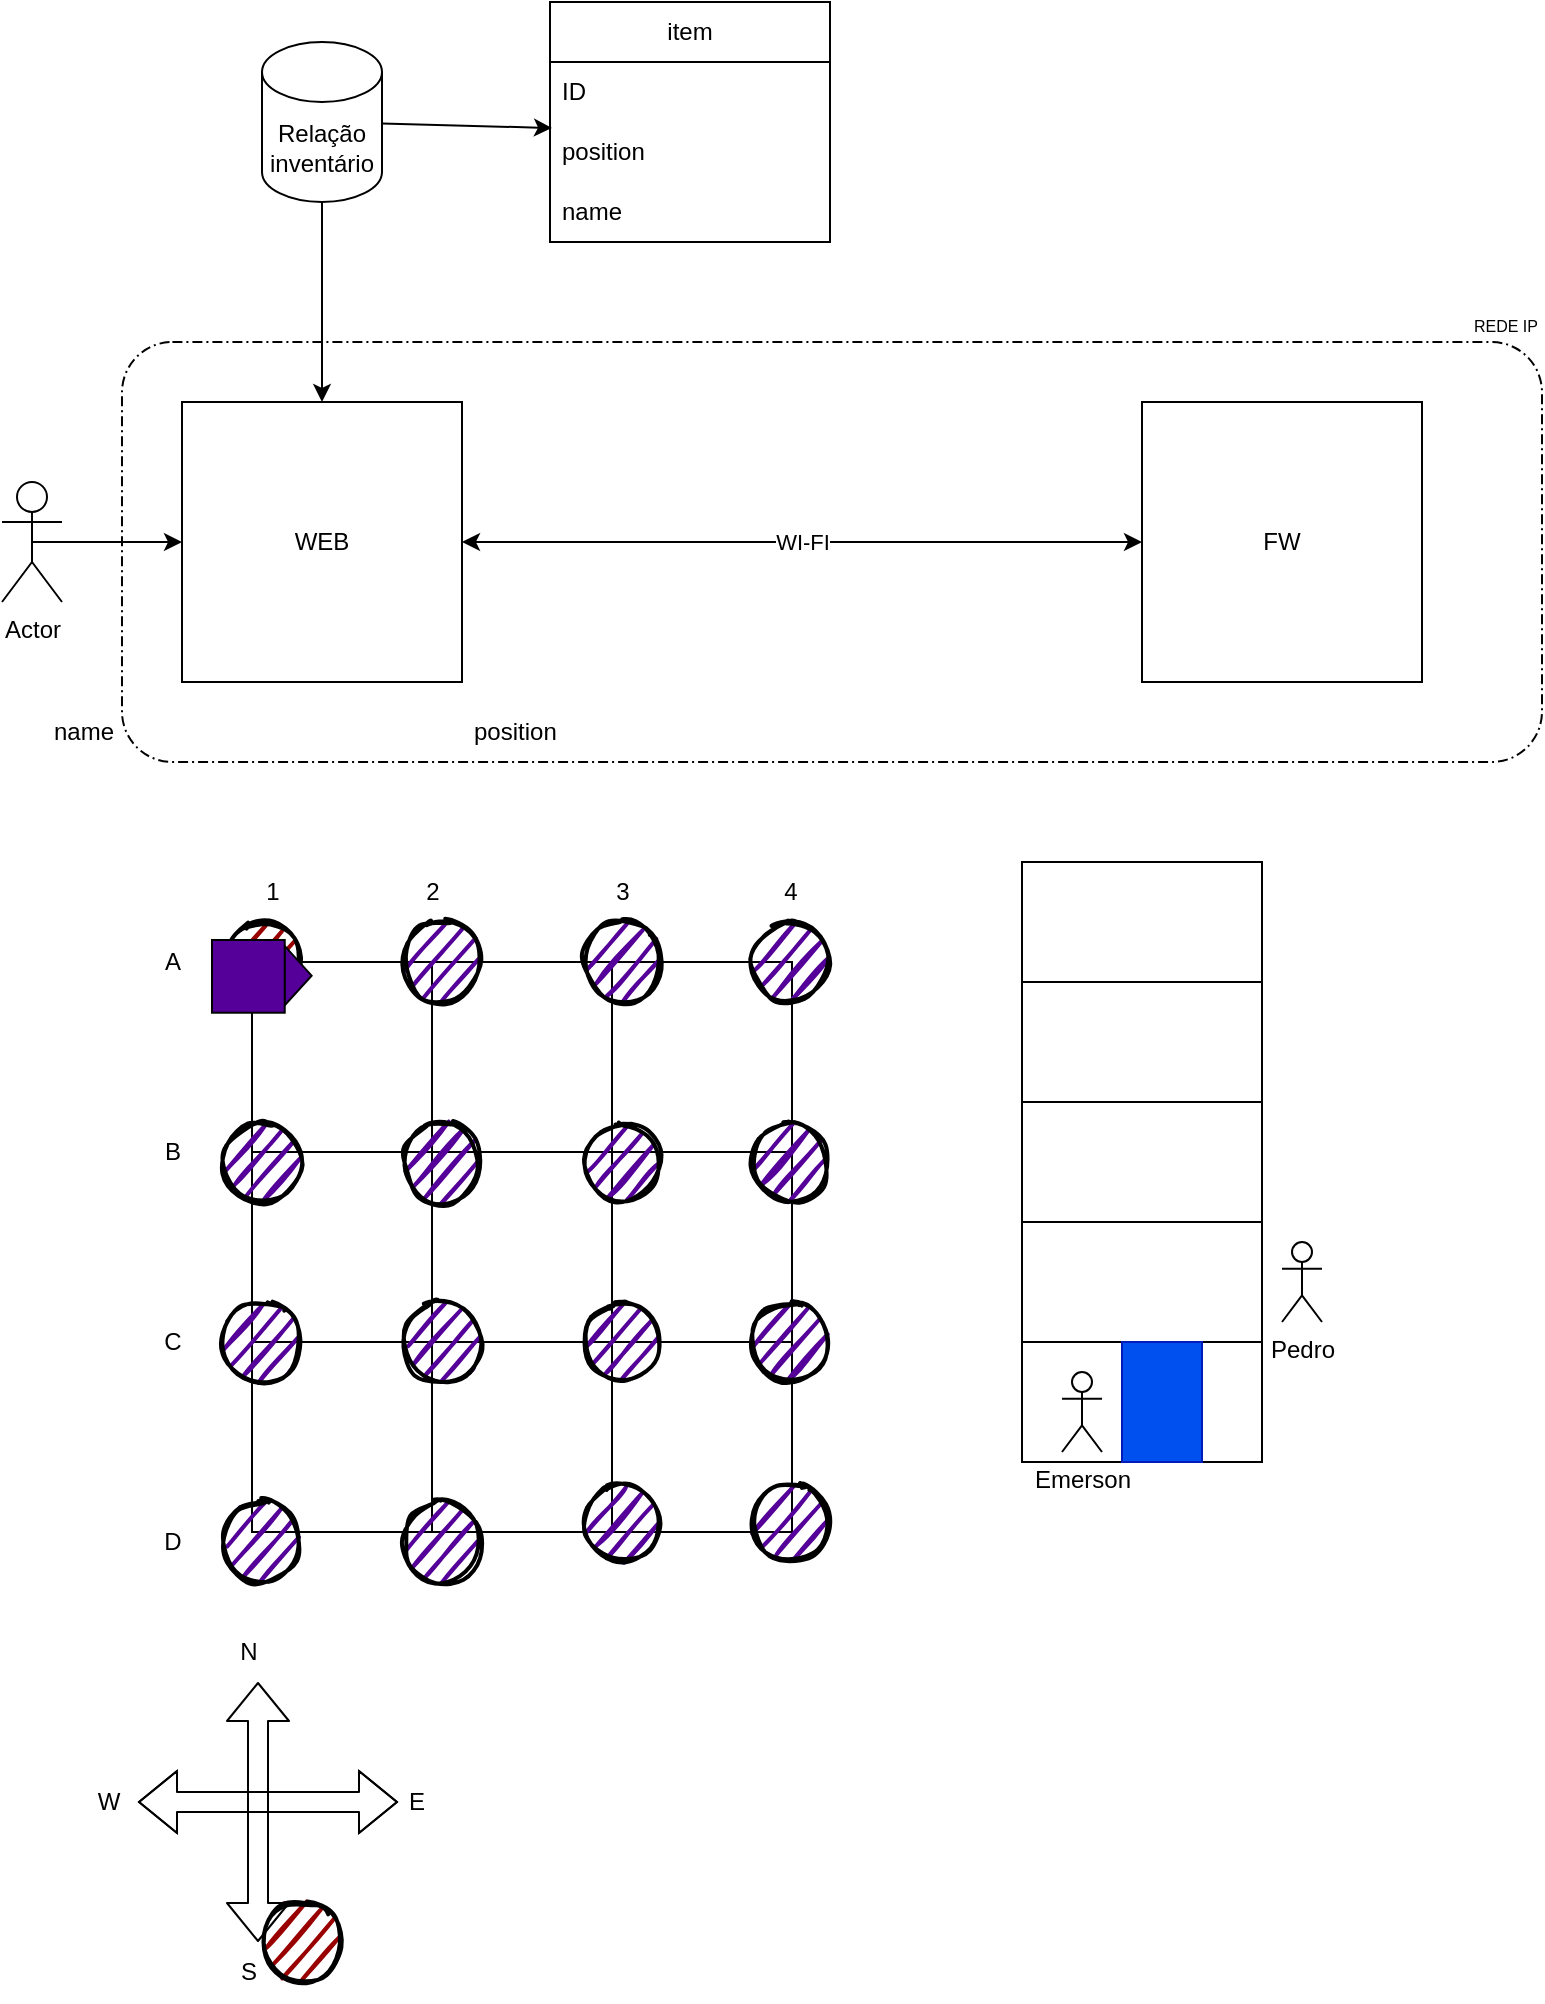 <mxfile>
    <diagram id="kwIvChM8knejTqDwHdpQ" name="Page-1">
        <mxGraphModel dx="1547" dy="1771" grid="1" gridSize="10" guides="1" tooltips="1" connect="1" arrows="1" fold="1" page="1" pageScale="1" pageWidth="827" pageHeight="1169" math="0" shadow="0">
            <root>
                <mxCell id="0"/>
                <mxCell id="1" parent="0"/>
                <mxCell id="16" value="REDE IP" style="points=[[0.25,0,0],[0.5,0,0],[0.75,0,0],[1,0.25,0],[1,0.5,0],[1,0.75,0],[0.75,1,0],[0.5,1,0],[0.25,1,0],[0,0.75,0],[0,0.5,0],[0,0.25,0]];rounded=1;dashed=1;dashPattern=5 2 1 2;labelPosition=center;verticalLabelPosition=top;align=right;verticalAlign=bottom;fontSize=8;html=1;whiteSpace=wrap;arcSize=12;" vertex="1" parent="1">
                    <mxGeometry x="80" y="200" width="710" height="210" as="geometry"/>
                </mxCell>
                <mxCell id="13" value="WI-FI" style="edgeStyle=none;html=1;exitX=1;exitY=0.5;exitDx=0;exitDy=0;startArrow=classic;startFill=1;" edge="1" parent="1" source="2" target="3">
                    <mxGeometry relative="1" as="geometry"/>
                </mxCell>
                <mxCell id="2" value="WEB" style="whiteSpace=wrap;html=1;aspect=fixed;" vertex="1" parent="1">
                    <mxGeometry x="110" y="230" width="140" height="140" as="geometry"/>
                </mxCell>
                <mxCell id="3" value="FW" style="whiteSpace=wrap;html=1;aspect=fixed;" vertex="1" parent="1">
                    <mxGeometry x="590" y="230" width="140" height="140" as="geometry"/>
                </mxCell>
                <mxCell id="5" value="" style="edgeStyle=none;html=1;" edge="1" parent="1" source="4" target="2">
                    <mxGeometry relative="1" as="geometry"/>
                </mxCell>
                <mxCell id="10" value="" style="edgeStyle=none;html=1;entryX=0.007;entryY=0.1;entryDx=0;entryDy=0;entryPerimeter=0;" edge="1" parent="1" source="4" target="8">
                    <mxGeometry relative="1" as="geometry"/>
                </mxCell>
                <mxCell id="4" value="Relação inventário" style="shape=cylinder3;whiteSpace=wrap;html=1;boundedLbl=1;backgroundOutline=1;size=15;" vertex="1" parent="1">
                    <mxGeometry x="150" y="50" width="60" height="80" as="geometry"/>
                </mxCell>
                <mxCell id="6" value="item" style="swimlane;fontStyle=0;childLayout=stackLayout;horizontal=1;startSize=30;horizontalStack=0;resizeParent=1;resizeParentMax=0;resizeLast=0;collapsible=1;marginBottom=0;whiteSpace=wrap;html=1;" vertex="1" parent="1">
                    <mxGeometry x="294" y="30" width="140" height="120" as="geometry"/>
                </mxCell>
                <mxCell id="7" value="ID" style="text;strokeColor=none;fillColor=none;align=left;verticalAlign=middle;spacingLeft=4;spacingRight=4;overflow=hidden;points=[[0,0.5],[1,0.5]];portConstraint=eastwest;rotatable=0;whiteSpace=wrap;html=1;" vertex="1" parent="6">
                    <mxGeometry y="30" width="140" height="30" as="geometry"/>
                </mxCell>
                <mxCell id="8" value="position" style="text;strokeColor=none;fillColor=none;align=left;verticalAlign=middle;spacingLeft=4;spacingRight=4;overflow=hidden;points=[[0,0.5],[1,0.5]];portConstraint=eastwest;rotatable=0;whiteSpace=wrap;html=1;" vertex="1" parent="6">
                    <mxGeometry y="60" width="140" height="30" as="geometry"/>
                </mxCell>
                <mxCell id="9" value="name" style="text;strokeColor=none;fillColor=none;align=left;verticalAlign=middle;spacingLeft=4;spacingRight=4;overflow=hidden;points=[[0,0.5],[1,0.5]];portConstraint=eastwest;rotatable=0;whiteSpace=wrap;html=1;" vertex="1" parent="6">
                    <mxGeometry y="90" width="140" height="30" as="geometry"/>
                </mxCell>
                <mxCell id="12" style="edgeStyle=none;html=1;exitX=0.5;exitY=0.5;exitDx=0;exitDy=0;exitPerimeter=0;entryX=0;entryY=0.5;entryDx=0;entryDy=0;" edge="1" parent="1" source="11" target="2">
                    <mxGeometry relative="1" as="geometry"/>
                </mxCell>
                <mxCell id="11" value="Actor" style="shape=umlActor;verticalLabelPosition=bottom;verticalAlign=top;html=1;outlineConnect=0;" vertex="1" parent="1">
                    <mxGeometry x="20" y="270" width="30" height="60" as="geometry"/>
                </mxCell>
                <mxCell id="14" value="name" style="text;strokeColor=none;fillColor=none;align=left;verticalAlign=middle;spacingLeft=4;spacingRight=4;overflow=hidden;points=[[0,0.5],[1,0.5]];portConstraint=eastwest;rotatable=0;whiteSpace=wrap;html=1;" vertex="1" parent="1">
                    <mxGeometry x="40" y="380" width="80" height="30" as="geometry"/>
                </mxCell>
                <mxCell id="15" value="position" style="text;strokeColor=none;fillColor=none;align=left;verticalAlign=middle;spacingLeft=4;spacingRight=4;overflow=hidden;points=[[0,0.5],[1,0.5]];portConstraint=eastwest;rotatable=0;whiteSpace=wrap;html=1;" vertex="1" parent="1">
                    <mxGeometry x="250" y="380" width="80" height="30" as="geometry"/>
                </mxCell>
                <mxCell id="19" value="" style="shape=table;html=1;whiteSpace=wrap;startSize=0;container=1;collapsible=0;childLayout=tableLayout;" vertex="1" parent="1">
                    <mxGeometry x="145" y="510" width="270" height="285" as="geometry"/>
                </mxCell>
                <mxCell id="20" value="" style="shape=tableRow;horizontal=0;startSize=0;swimlaneHead=0;swimlaneBody=0;top=0;left=0;bottom=0;right=0;collapsible=0;dropTarget=0;fillColor=none;points=[[0,0.5],[1,0.5]];portConstraint=eastwest;" vertex="1" parent="19">
                    <mxGeometry width="270" height="95" as="geometry"/>
                </mxCell>
                <mxCell id="21" value="" style="shape=partialRectangle;html=1;whiteSpace=wrap;connectable=0;fillColor=none;top=0;left=0;bottom=0;right=0;overflow=hidden;" vertex="1" parent="20">
                    <mxGeometry width="90" height="95" as="geometry">
                        <mxRectangle width="90" height="95" as="alternateBounds"/>
                    </mxGeometry>
                </mxCell>
                <mxCell id="22" value="" style="shape=partialRectangle;html=1;whiteSpace=wrap;connectable=0;fillColor=none;top=0;left=0;bottom=0;right=0;overflow=hidden;" vertex="1" parent="20">
                    <mxGeometry x="90" width="90" height="95" as="geometry">
                        <mxRectangle width="90" height="95" as="alternateBounds"/>
                    </mxGeometry>
                </mxCell>
                <mxCell id="23" value="" style="shape=partialRectangle;html=1;whiteSpace=wrap;connectable=0;fillColor=none;top=0;left=0;bottom=0;right=0;overflow=hidden;" vertex="1" parent="20">
                    <mxGeometry x="180" width="90" height="95" as="geometry">
                        <mxRectangle width="90" height="95" as="alternateBounds"/>
                    </mxGeometry>
                </mxCell>
                <mxCell id="24" value="" style="shape=tableRow;horizontal=0;startSize=0;swimlaneHead=0;swimlaneBody=0;top=0;left=0;bottom=0;right=0;collapsible=0;dropTarget=0;fillColor=none;points=[[0,0.5],[1,0.5]];portConstraint=eastwest;" vertex="1" parent="19">
                    <mxGeometry y="95" width="270" height="95" as="geometry"/>
                </mxCell>
                <mxCell id="25" value="" style="shape=partialRectangle;html=1;whiteSpace=wrap;connectable=0;fillColor=none;top=0;left=0;bottom=0;right=0;overflow=hidden;" vertex="1" parent="24">
                    <mxGeometry width="90" height="95" as="geometry">
                        <mxRectangle width="90" height="95" as="alternateBounds"/>
                    </mxGeometry>
                </mxCell>
                <mxCell id="26" value="" style="shape=partialRectangle;html=1;whiteSpace=wrap;connectable=0;fillColor=none;top=0;left=0;bottom=0;right=0;overflow=hidden;" vertex="1" parent="24">
                    <mxGeometry x="90" width="90" height="95" as="geometry">
                        <mxRectangle width="90" height="95" as="alternateBounds"/>
                    </mxGeometry>
                </mxCell>
                <mxCell id="27" value="" style="shape=partialRectangle;html=1;whiteSpace=wrap;connectable=0;fillColor=none;top=0;left=0;bottom=0;right=0;overflow=hidden;" vertex="1" parent="24">
                    <mxGeometry x="180" width="90" height="95" as="geometry">
                        <mxRectangle width="90" height="95" as="alternateBounds"/>
                    </mxGeometry>
                </mxCell>
                <mxCell id="28" value="" style="shape=tableRow;horizontal=0;startSize=0;swimlaneHead=0;swimlaneBody=0;top=0;left=0;bottom=0;right=0;collapsible=0;dropTarget=0;fillColor=none;points=[[0,0.5],[1,0.5]];portConstraint=eastwest;" vertex="1" parent="19">
                    <mxGeometry y="190" width="270" height="95" as="geometry"/>
                </mxCell>
                <mxCell id="29" value="" style="shape=partialRectangle;html=1;whiteSpace=wrap;connectable=0;fillColor=none;top=0;left=0;bottom=0;right=0;overflow=hidden;" vertex="1" parent="28">
                    <mxGeometry width="90" height="95" as="geometry">
                        <mxRectangle width="90" height="95" as="alternateBounds"/>
                    </mxGeometry>
                </mxCell>
                <mxCell id="30" value="" style="shape=partialRectangle;html=1;whiteSpace=wrap;connectable=0;fillColor=none;top=0;left=0;bottom=0;right=0;overflow=hidden;" vertex="1" parent="28">
                    <mxGeometry x="90" width="90" height="95" as="geometry">
                        <mxRectangle width="90" height="95" as="alternateBounds"/>
                    </mxGeometry>
                </mxCell>
                <mxCell id="31" value="" style="shape=partialRectangle;html=1;whiteSpace=wrap;connectable=0;fillColor=none;top=0;left=0;bottom=0;right=0;overflow=hidden;pointerEvents=1;" vertex="1" parent="28">
                    <mxGeometry x="180" width="90" height="95" as="geometry">
                        <mxRectangle width="90" height="95" as="alternateBounds"/>
                    </mxGeometry>
                </mxCell>
                <mxCell id="32" value="" style="ellipse;whiteSpace=wrap;html=1;strokeWidth=2;fillWeight=2;hachureGap=8;fillColor=#990000;fillStyle=dots;sketch=1;" vertex="1" parent="1">
                    <mxGeometry x="130" y="490" width="40" height="40" as="geometry"/>
                </mxCell>
                <mxCell id="34" value="" style="ellipse;whiteSpace=wrap;html=1;strokeWidth=2;fillWeight=2;hachureGap=8;fillColor=#540099;fillStyle=dots;sketch=1;" vertex="1" parent="1">
                    <mxGeometry x="130" y="590" width="40" height="40" as="geometry"/>
                </mxCell>
                <mxCell id="35" value="" style="ellipse;whiteSpace=wrap;html=1;strokeWidth=2;fillWeight=2;hachureGap=8;fillColor=#540099;fillStyle=dots;sketch=1;" vertex="1" parent="1">
                    <mxGeometry x="130" y="680" width="40" height="40" as="geometry"/>
                </mxCell>
                <mxCell id="36" value="" style="ellipse;whiteSpace=wrap;html=1;strokeWidth=2;fillWeight=2;hachureGap=8;fillColor=#540099;fillStyle=dots;sketch=1;" vertex="1" parent="1">
                    <mxGeometry x="130" y="780" width="40" height="40" as="geometry"/>
                </mxCell>
                <mxCell id="37" value="" style="ellipse;whiteSpace=wrap;html=1;strokeWidth=2;fillWeight=2;hachureGap=8;fillColor=#540099;fillStyle=dots;sketch=1;" vertex="1" parent="1">
                    <mxGeometry x="220" y="780" width="40" height="40" as="geometry"/>
                </mxCell>
                <mxCell id="38" value="" style="ellipse;whiteSpace=wrap;html=1;strokeWidth=2;fillWeight=2;hachureGap=8;fillColor=#540099;fillStyle=dots;sketch=1;" vertex="1" parent="1">
                    <mxGeometry x="220" y="680" width="40" height="40" as="geometry"/>
                </mxCell>
                <mxCell id="39" value="" style="ellipse;whiteSpace=wrap;html=1;strokeWidth=2;fillWeight=2;hachureGap=8;fillColor=#540099;fillStyle=dots;sketch=1;" vertex="1" parent="1">
                    <mxGeometry x="220" y="590" width="40" height="40" as="geometry"/>
                </mxCell>
                <mxCell id="40" value="" style="ellipse;whiteSpace=wrap;html=1;strokeWidth=2;fillWeight=2;hachureGap=8;fillColor=#540099;fillStyle=dots;sketch=1;" vertex="1" parent="1">
                    <mxGeometry x="220" y="490" width="40" height="40" as="geometry"/>
                </mxCell>
                <mxCell id="41" value="" style="ellipse;whiteSpace=wrap;html=1;strokeWidth=2;fillWeight=2;hachureGap=8;fillColor=#540099;fillStyle=dots;sketch=1;" vertex="1" parent="1">
                    <mxGeometry x="310" y="490" width="40" height="40" as="geometry"/>
                </mxCell>
                <mxCell id="42" value="" style="ellipse;whiteSpace=wrap;html=1;strokeWidth=2;fillWeight=2;hachureGap=8;fillColor=#540099;fillStyle=dots;sketch=1;" vertex="1" parent="1">
                    <mxGeometry x="310" y="590" width="40" height="40" as="geometry"/>
                </mxCell>
                <mxCell id="43" value="" style="ellipse;whiteSpace=wrap;html=1;strokeWidth=2;fillWeight=2;hachureGap=8;fillColor=#540099;fillStyle=dots;sketch=1;" vertex="1" parent="1">
                    <mxGeometry x="310" y="680" width="40" height="40" as="geometry"/>
                </mxCell>
                <mxCell id="44" value="" style="ellipse;whiteSpace=wrap;html=1;strokeWidth=2;fillWeight=2;hachureGap=8;fillColor=#540099;fillStyle=dots;sketch=1;" vertex="1" parent="1">
                    <mxGeometry x="310" y="770" width="40" height="40" as="geometry"/>
                </mxCell>
                <mxCell id="45" value="" style="ellipse;whiteSpace=wrap;html=1;strokeWidth=2;fillWeight=2;hachureGap=8;fillColor=#540099;fillStyle=dots;sketch=1;" vertex="1" parent="1">
                    <mxGeometry x="394" y="770" width="40" height="40" as="geometry"/>
                </mxCell>
                <mxCell id="46" value="" style="ellipse;whiteSpace=wrap;html=1;strokeWidth=2;fillWeight=2;hachureGap=8;fillColor=#540099;fillStyle=dots;sketch=1;" vertex="1" parent="1">
                    <mxGeometry x="394" y="680" width="40" height="40" as="geometry"/>
                </mxCell>
                <mxCell id="47" value="" style="ellipse;whiteSpace=wrap;html=1;strokeWidth=2;fillWeight=2;hachureGap=8;fillColor=#540099;fillStyle=dots;sketch=1;" vertex="1" parent="1">
                    <mxGeometry x="394" y="590" width="40" height="40" as="geometry"/>
                </mxCell>
                <mxCell id="48" value="" style="ellipse;whiteSpace=wrap;html=1;strokeWidth=2;fillWeight=2;hachureGap=8;fillColor=#540099;fillStyle=dots;sketch=1;" vertex="1" parent="1">
                    <mxGeometry x="394" y="490" width="40" height="40" as="geometry"/>
                </mxCell>
                <mxCell id="49" value="A" style="text;html=1;align=center;verticalAlign=middle;resizable=0;points=[];autosize=1;strokeColor=none;fillColor=none;" vertex="1" parent="1">
                    <mxGeometry x="90" y="495" width="30" height="30" as="geometry"/>
                </mxCell>
                <mxCell id="50" value="B" style="text;html=1;align=center;verticalAlign=middle;resizable=0;points=[];autosize=1;strokeColor=none;fillColor=none;" vertex="1" parent="1">
                    <mxGeometry x="90" y="590" width="30" height="30" as="geometry"/>
                </mxCell>
                <mxCell id="51" value="C" style="text;html=1;align=center;verticalAlign=middle;resizable=0;points=[];autosize=1;strokeColor=none;fillColor=none;" vertex="1" parent="1">
                    <mxGeometry x="90" y="685" width="30" height="30" as="geometry"/>
                </mxCell>
                <mxCell id="52" value="D" style="text;html=1;align=center;verticalAlign=middle;resizable=0;points=[];autosize=1;strokeColor=none;fillColor=none;" vertex="1" parent="1">
                    <mxGeometry x="90" y="785" width="30" height="30" as="geometry"/>
                </mxCell>
                <mxCell id="53" value="1" style="text;html=1;align=center;verticalAlign=middle;resizable=0;points=[];autosize=1;strokeColor=none;fillColor=none;" vertex="1" parent="1">
                    <mxGeometry x="140" y="460" width="30" height="30" as="geometry"/>
                </mxCell>
                <mxCell id="54" value="2" style="text;html=1;align=center;verticalAlign=middle;resizable=0;points=[];autosize=1;strokeColor=none;fillColor=none;" vertex="1" parent="1">
                    <mxGeometry x="220" y="460" width="30" height="30" as="geometry"/>
                </mxCell>
                <mxCell id="55" value="3" style="text;html=1;align=center;verticalAlign=middle;resizable=0;points=[];autosize=1;strokeColor=none;fillColor=none;" vertex="1" parent="1">
                    <mxGeometry x="315" y="460" width="30" height="30" as="geometry"/>
                </mxCell>
                <mxCell id="56" value="4" style="text;html=1;align=center;verticalAlign=middle;resizable=0;points=[];autosize=1;strokeColor=none;fillColor=none;" vertex="1" parent="1">
                    <mxGeometry x="399" y="460" width="30" height="30" as="geometry"/>
                </mxCell>
                <mxCell id="59" value="" style="group;rotation=-90;" vertex="1" connectable="0" parent="1">
                    <mxGeometry x="130" y="490" width="40" height="50" as="geometry"/>
                </mxCell>
                <mxCell id="57" value="" style="shape=trapezoid;perimeter=trapezoidPerimeter;whiteSpace=wrap;html=1;fixedSize=1;fillColor=#540099;rotation=-270;" vertex="1" parent="59">
                    <mxGeometry x="23" y="20" width="30" height="13.636" as="geometry"/>
                </mxCell>
                <mxCell id="58" value="" style="whiteSpace=wrap;html=1;aspect=fixed;fillColor=#540099;rotation=-90;" vertex="1" parent="59">
                    <mxGeometry x="-5" y="9" width="36.364" height="36.364" as="geometry"/>
                </mxCell>
                <mxCell id="68" value="" style="group" vertex="1" connectable="0" parent="1">
                    <mxGeometry x="58" y="840" width="184" height="190" as="geometry"/>
                </mxCell>
                <mxCell id="61" value="" style="shape=flexArrow;endArrow=classic;startArrow=classic;html=1;" edge="1" parent="68">
                    <mxGeometry width="100" height="100" relative="1" as="geometry">
                        <mxPoint x="90" y="160" as="sourcePoint"/>
                        <mxPoint x="90" y="30" as="targetPoint"/>
                    </mxGeometry>
                </mxCell>
                <mxCell id="63" value="" style="shape=flexArrow;endArrow=classic;startArrow=classic;html=1;" edge="1" parent="68">
                    <mxGeometry width="100" height="100" relative="1" as="geometry">
                        <mxPoint x="30" y="90" as="sourcePoint"/>
                        <mxPoint x="160" y="90" as="targetPoint"/>
                        <Array as="points">
                            <mxPoint x="90" y="90"/>
                        </Array>
                    </mxGeometry>
                </mxCell>
                <mxCell id="64" value="N" style="text;html=1;align=center;verticalAlign=middle;resizable=0;points=[];autosize=1;strokeColor=none;fillColor=none;" vertex="1" parent="68">
                    <mxGeometry x="70" width="30" height="30" as="geometry"/>
                </mxCell>
                <mxCell id="65" value="S" style="text;html=1;align=center;verticalAlign=middle;resizable=0;points=[];autosize=1;strokeColor=none;fillColor=none;" vertex="1" parent="68">
                    <mxGeometry x="70" y="160" width="30" height="30" as="geometry"/>
                </mxCell>
                <mxCell id="66" value="W" style="text;html=1;align=center;verticalAlign=middle;resizable=0;points=[];autosize=1;strokeColor=none;fillColor=none;" vertex="1" parent="68">
                    <mxGeometry y="75" width="30" height="30" as="geometry"/>
                </mxCell>
                <mxCell id="67" value="E" style="text;html=1;align=center;verticalAlign=middle;resizable=0;points=[];autosize=1;strokeColor=none;fillColor=none;" vertex="1" parent="68">
                    <mxGeometry x="154" y="75" width="30" height="30" as="geometry"/>
                </mxCell>
                <mxCell id="69" value="" style="ellipse;whiteSpace=wrap;html=1;strokeWidth=2;fillWeight=2;hachureGap=8;fillColor=#990000;fillStyle=dots;sketch=1;" vertex="1" parent="68">
                    <mxGeometry x="92" y="140" width="40" height="40" as="geometry"/>
                </mxCell>
                <mxCell id="75" value="" style="rounded=0;whiteSpace=wrap;html=1;fillColor=none;" vertex="1" parent="1">
                    <mxGeometry x="530" y="460" width="120" height="300" as="geometry"/>
                </mxCell>
                <mxCell id="77" value="" style="rounded=0;whiteSpace=wrap;html=1;fillColor=none;" vertex="1" parent="1">
                    <mxGeometry x="530" y="460" width="120" height="60" as="geometry"/>
                </mxCell>
                <mxCell id="78" value="" style="rounded=0;whiteSpace=wrap;html=1;fillColor=none;" vertex="1" parent="1">
                    <mxGeometry x="530" y="520" width="120" height="60" as="geometry"/>
                </mxCell>
                <mxCell id="79" value="" style="rounded=0;whiteSpace=wrap;html=1;fillColor=none;" vertex="1" parent="1">
                    <mxGeometry x="530" y="580" width="120" height="60" as="geometry"/>
                </mxCell>
                <mxCell id="80" value="" style="rounded=0;whiteSpace=wrap;html=1;fillColor=none;" vertex="1" parent="1">
                    <mxGeometry x="530" y="640" width="120" height="60" as="geometry"/>
                </mxCell>
                <mxCell id="82" value="Emerson" style="shape=umlActor;verticalLabelPosition=bottom;verticalAlign=top;html=1;outlineConnect=0;fillColor=none;" vertex="1" parent="1">
                    <mxGeometry x="550" y="715" width="20" height="40" as="geometry"/>
                </mxCell>
                <mxCell id="83" value="Pedro" style="shape=umlActor;verticalLabelPosition=bottom;verticalAlign=top;html=1;outlineConnect=0;fillColor=none;" vertex="1" parent="1">
                    <mxGeometry x="660" y="650" width="20" height="40" as="geometry"/>
                </mxCell>
                <mxCell id="84" value="" style="rounded=0;whiteSpace=wrap;html=1;fillColor=#0050ef;fontColor=#ffffff;strokeColor=#001DBC;" vertex="1" parent="1">
                    <mxGeometry x="580" y="700" width="40" height="60" as="geometry"/>
                </mxCell>
            </root>
        </mxGraphModel>
    </diagram>
</mxfile>